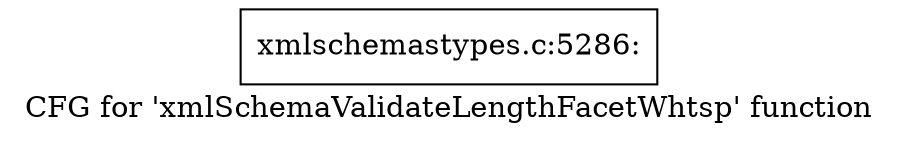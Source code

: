 digraph "CFG for 'xmlSchemaValidateLengthFacetWhtsp' function" {
	label="CFG for 'xmlSchemaValidateLengthFacetWhtsp' function";

	Node0x557d8da8abd0 [shape=record,label="{xmlschemastypes.c:5286:}"];
}
